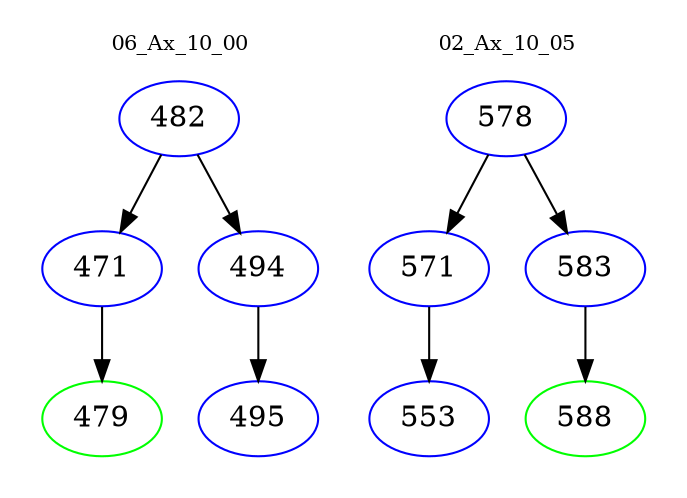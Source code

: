 digraph{
subgraph cluster_0 {
color = white
label = "06_Ax_10_00";
fontsize=10;
T0_482 [label="482", color="blue"]
T0_482 -> T0_471 [color="black"]
T0_471 [label="471", color="blue"]
T0_471 -> T0_479 [color="black"]
T0_479 [label="479", color="green"]
T0_482 -> T0_494 [color="black"]
T0_494 [label="494", color="blue"]
T0_494 -> T0_495 [color="black"]
T0_495 [label="495", color="blue"]
}
subgraph cluster_1 {
color = white
label = "02_Ax_10_05";
fontsize=10;
T1_578 [label="578", color="blue"]
T1_578 -> T1_571 [color="black"]
T1_571 [label="571", color="blue"]
T1_571 -> T1_553 [color="black"]
T1_553 [label="553", color="blue"]
T1_578 -> T1_583 [color="black"]
T1_583 [label="583", color="blue"]
T1_583 -> T1_588 [color="black"]
T1_588 [label="588", color="green"]
}
}
